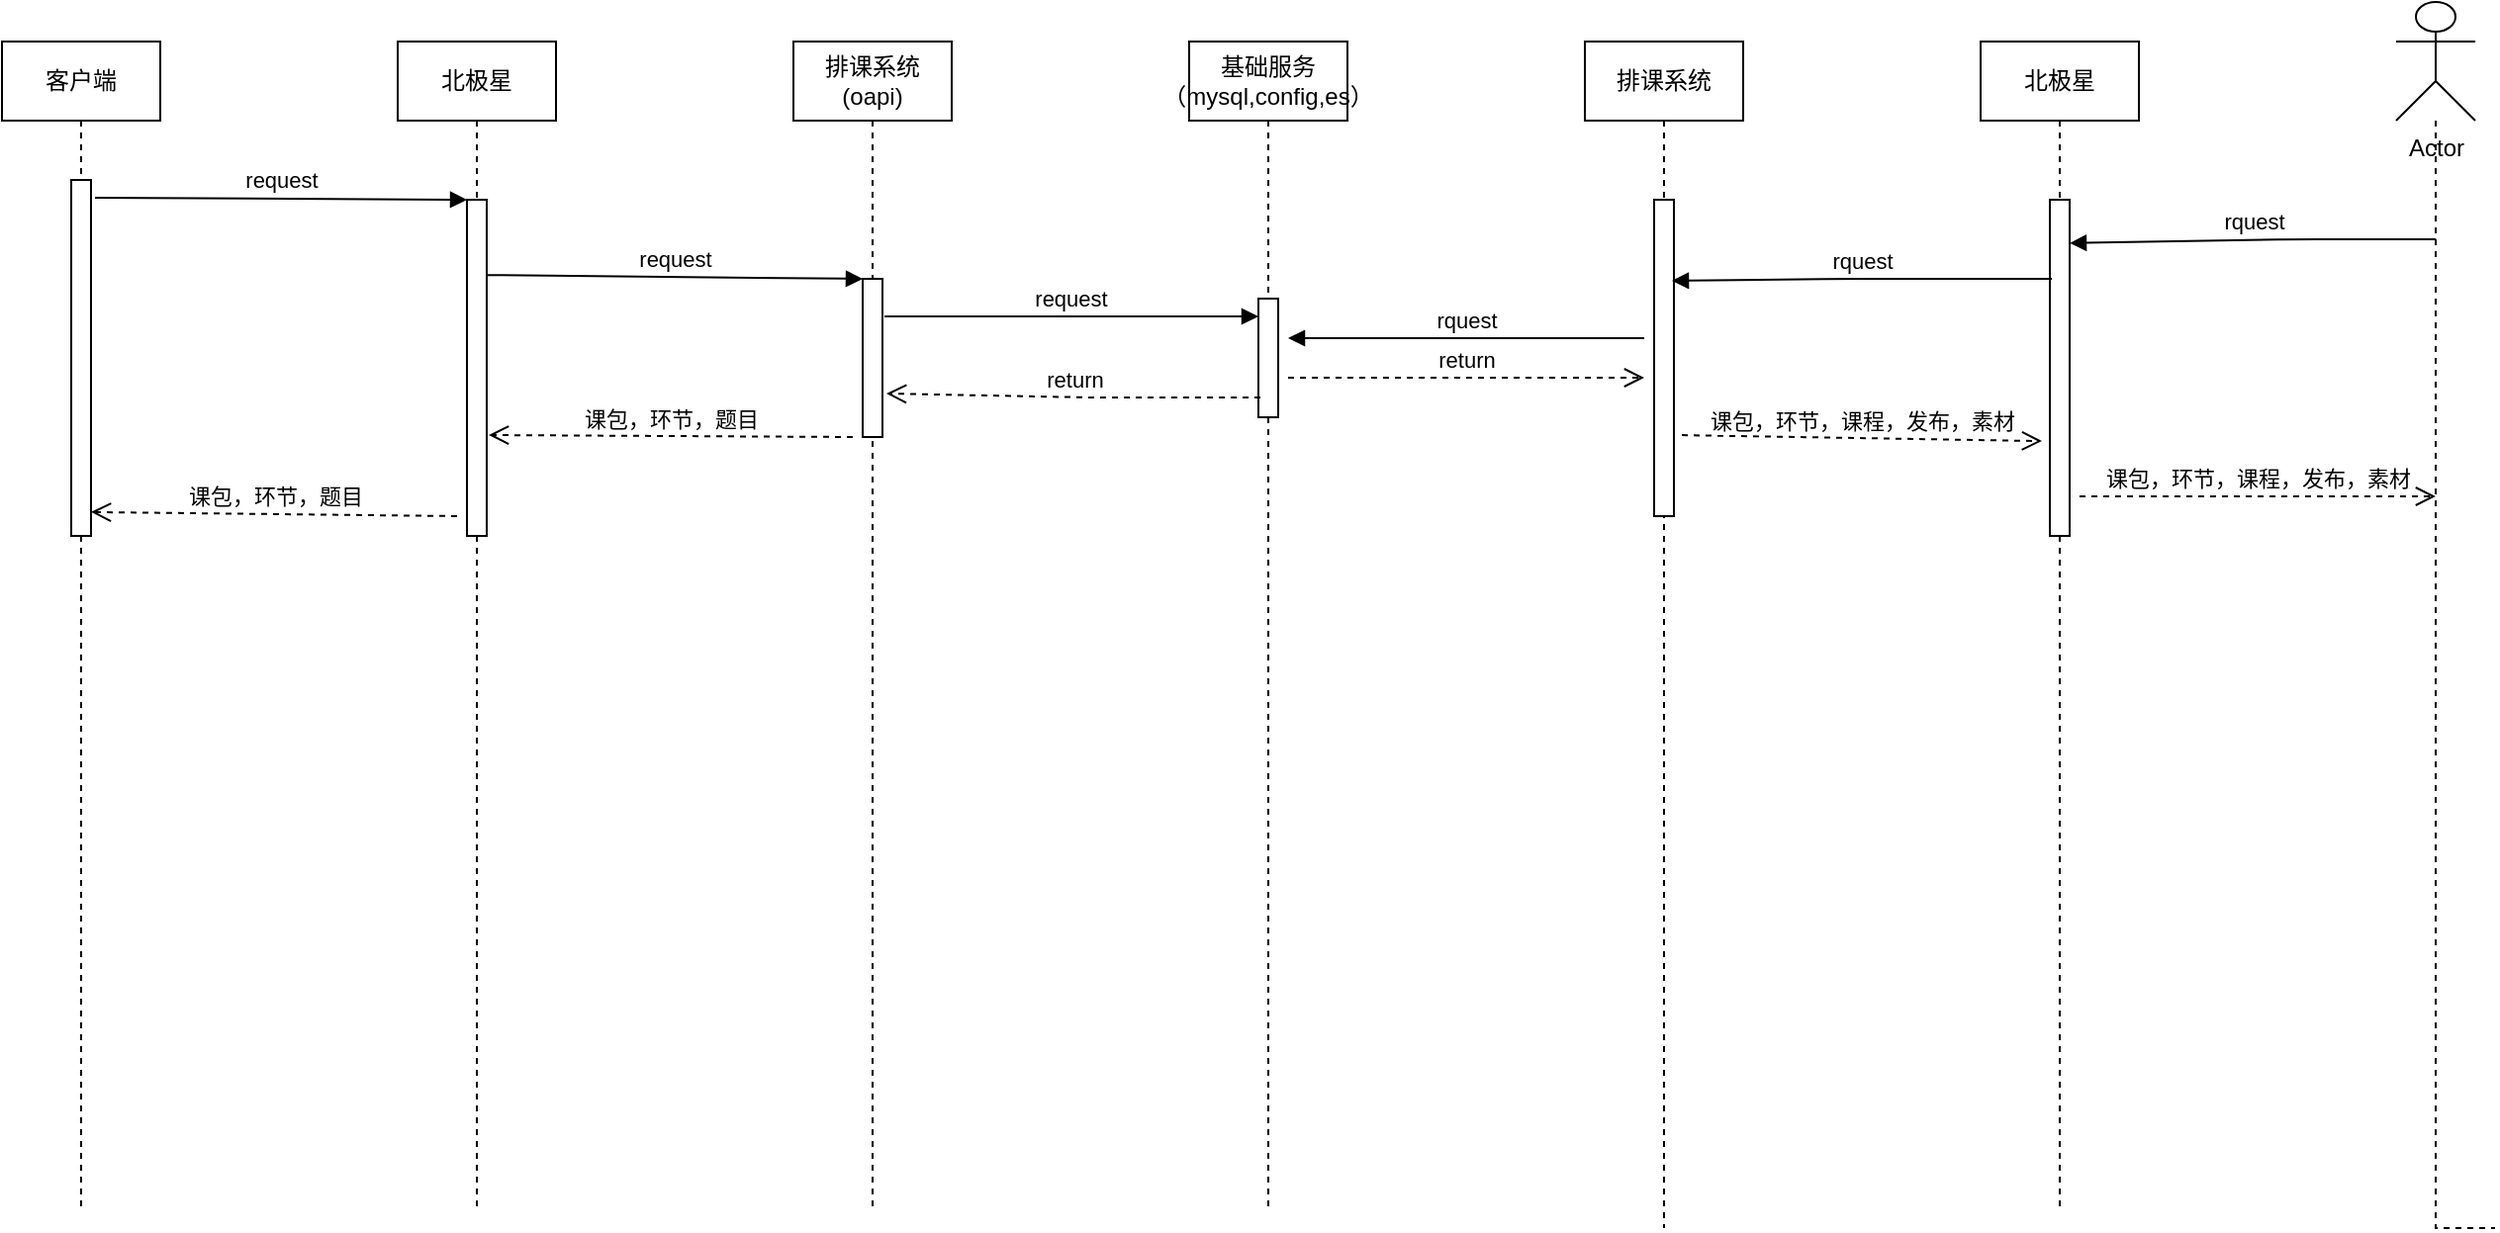 <mxfile version="15.0.4" type="github">
  <diagram id="ghLV4yELeile_UvhLKO8" name="第 1 页">
    <mxGraphModel dx="1426" dy="826" grid="1" gridSize="10" guides="1" tooltips="1" connect="1" arrows="1" fold="1" page="1" pageScale="1" pageWidth="3300" pageHeight="4681" math="0" shadow="0">
      <root>
        <mxCell id="0" />
        <mxCell id="1" parent="0" />
        <mxCell id="TW3ayAd9zp5wb1VsHEzT-1" value="客户端" style="shape=umlLifeline;perimeter=lifelinePerimeter;whiteSpace=wrap;html=1;container=1;collapsible=0;recursiveResize=0;outlineConnect=0;" vertex="1" parent="1">
          <mxGeometry x="40" y="40" width="80" height="590" as="geometry" />
        </mxCell>
        <mxCell id="TW3ayAd9zp5wb1VsHEzT-27" value="" style="html=1;points=[];perimeter=orthogonalPerimeter;" vertex="1" parent="TW3ayAd9zp5wb1VsHEzT-1">
          <mxGeometry x="35" y="70" width="10" height="180" as="geometry" />
        </mxCell>
        <mxCell id="TW3ayAd9zp5wb1VsHEzT-2" value="北极星" style="shape=umlLifeline;perimeter=lifelinePerimeter;whiteSpace=wrap;html=1;container=1;collapsible=0;recursiveResize=0;outlineConnect=0;" vertex="1" parent="1">
          <mxGeometry x="240" y="40" width="80" height="590" as="geometry" />
        </mxCell>
        <mxCell id="TW3ayAd9zp5wb1VsHEzT-4" value="" style="html=1;points=[];perimeter=orthogonalPerimeter;" vertex="1" parent="TW3ayAd9zp5wb1VsHEzT-2">
          <mxGeometry x="35" y="80" width="10" height="170" as="geometry" />
        </mxCell>
        <mxCell id="TW3ayAd9zp5wb1VsHEzT-3" value="排课系统(oapi)" style="shape=umlLifeline;perimeter=lifelinePerimeter;whiteSpace=wrap;html=1;container=1;collapsible=0;recursiveResize=0;outlineConnect=0;" vertex="1" parent="1">
          <mxGeometry x="440" y="40" width="80" height="590" as="geometry" />
        </mxCell>
        <mxCell id="TW3ayAd9zp5wb1VsHEzT-13" value="" style="html=1;points=[];perimeter=orthogonalPerimeter;" vertex="1" parent="TW3ayAd9zp5wb1VsHEzT-3">
          <mxGeometry x="35" y="120" width="10" height="80" as="geometry" />
        </mxCell>
        <mxCell id="TW3ayAd9zp5wb1VsHEzT-5" value="request" style="html=1;verticalAlign=bottom;endArrow=block;entryX=0;entryY=0;exitX=1.2;exitY=0.05;exitDx=0;exitDy=0;exitPerimeter=0;" edge="1" target="TW3ayAd9zp5wb1VsHEzT-4" parent="1" source="TW3ayAd9zp5wb1VsHEzT-27">
          <mxGeometry relative="1" as="geometry">
            <mxPoint x="90" y="120" as="sourcePoint" />
          </mxGeometry>
        </mxCell>
        <mxCell id="TW3ayAd9zp5wb1VsHEzT-9" value="基础服务（mysql,config,es）" style="shape=umlLifeline;perimeter=lifelinePerimeter;whiteSpace=wrap;html=1;container=1;collapsible=0;recursiveResize=0;outlineConnect=0;" vertex="1" parent="1">
          <mxGeometry x="640" y="40" width="80" height="590" as="geometry" />
        </mxCell>
        <mxCell id="TW3ayAd9zp5wb1VsHEzT-20" value="" style="html=1;points=[];perimeter=orthogonalPerimeter;" vertex="1" parent="TW3ayAd9zp5wb1VsHEzT-9">
          <mxGeometry x="35" y="130" width="10" height="60" as="geometry" />
        </mxCell>
        <mxCell id="TW3ayAd9zp5wb1VsHEzT-10" value="排课系统" style="shape=umlLifeline;perimeter=lifelinePerimeter;whiteSpace=wrap;html=1;container=1;collapsible=0;recursiveResize=0;outlineConnect=0;" vertex="1" parent="1">
          <mxGeometry x="840" y="40" width="80" height="600" as="geometry" />
        </mxCell>
        <mxCell id="TW3ayAd9zp5wb1VsHEzT-39" value="" style="html=1;points=[];perimeter=orthogonalPerimeter;" vertex="1" parent="TW3ayAd9zp5wb1VsHEzT-10">
          <mxGeometry x="35" y="80" width="10" height="160" as="geometry" />
        </mxCell>
        <mxCell id="TW3ayAd9zp5wb1VsHEzT-14" value="request" style="html=1;verticalAlign=bottom;endArrow=block;entryX=0;entryY=0;exitX=1;exitY=0.224;exitDx=0;exitDy=0;exitPerimeter=0;" edge="1" target="TW3ayAd9zp5wb1VsHEzT-13" parent="1" source="TW3ayAd9zp5wb1VsHEzT-4">
          <mxGeometry relative="1" as="geometry">
            <mxPoint x="290" y="160" as="sourcePoint" />
          </mxGeometry>
        </mxCell>
        <mxCell id="TW3ayAd9zp5wb1VsHEzT-17" value="课包，环节，题目" style="html=1;verticalAlign=bottom;endArrow=open;dashed=1;endSize=8;entryX=1.1;entryY=0.7;entryDx=0;entryDy=0;entryPerimeter=0;" edge="1" parent="1" target="TW3ayAd9zp5wb1VsHEzT-4">
          <mxGeometry relative="1" as="geometry">
            <mxPoint x="470" y="240" as="sourcePoint" />
            <mxPoint x="290" y="240" as="targetPoint" />
          </mxGeometry>
        </mxCell>
        <mxCell id="TW3ayAd9zp5wb1VsHEzT-18" value="课包，环节，题目" style="html=1;verticalAlign=bottom;endArrow=open;dashed=1;endSize=8;entryX=1;entryY=0.933;entryDx=0;entryDy=0;entryPerimeter=0;" edge="1" parent="1" target="TW3ayAd9zp5wb1VsHEzT-27">
          <mxGeometry relative="1" as="geometry">
            <mxPoint x="270" y="280" as="sourcePoint" />
            <mxPoint x="90" y="280" as="targetPoint" />
          </mxGeometry>
        </mxCell>
        <mxCell id="TW3ayAd9zp5wb1VsHEzT-19" value="return" style="html=1;verticalAlign=bottom;endArrow=open;dashed=1;endSize=8;entryX=1.2;entryY=0.725;entryDx=0;entryDy=0;entryPerimeter=0;" edge="1" parent="1" target="TW3ayAd9zp5wb1VsHEzT-13">
          <mxGeometry relative="1" as="geometry">
            <mxPoint x="676" y="220" as="sourcePoint" />
            <mxPoint x="500" y="220" as="targetPoint" />
            <Array as="points">
              <mxPoint x="590" y="220" />
            </Array>
          </mxGeometry>
        </mxCell>
        <mxCell id="TW3ayAd9zp5wb1VsHEzT-16" value="request" style="html=1;verticalAlign=bottom;endArrow=block;exitX=1.1;exitY=0.238;exitDx=0;exitDy=0;exitPerimeter=0;entryX=0;entryY=0.15;entryDx=0;entryDy=0;entryPerimeter=0;" edge="1" parent="1" source="TW3ayAd9zp5wb1VsHEzT-13" target="TW3ayAd9zp5wb1VsHEzT-20">
          <mxGeometry width="80" relative="1" as="geometry">
            <mxPoint x="500" y="170" as="sourcePoint" />
            <mxPoint x="670" y="179" as="targetPoint" />
            <Array as="points">
              <mxPoint x="580" y="179" />
            </Array>
          </mxGeometry>
        </mxCell>
        <mxCell id="TW3ayAd9zp5wb1VsHEzT-26" style="edgeStyle=orthogonalEdgeStyle;rounded=0;orthogonalLoop=1;jettySize=auto;html=1;dashed=1;endArrow=none;endFill=0;" edge="1" parent="1" source="TW3ayAd9zp5wb1VsHEzT-25">
          <mxGeometry relative="1" as="geometry">
            <mxPoint x="1300" y="640" as="targetPoint" />
            <Array as="points">
              <mxPoint x="1300" y="640" />
            </Array>
          </mxGeometry>
        </mxCell>
        <mxCell id="TW3ayAd9zp5wb1VsHEzT-25" value="Actor" style="shape=umlActor;verticalLabelPosition=bottom;verticalAlign=top;html=1;" vertex="1" parent="1">
          <mxGeometry x="1250" y="20" width="40" height="60" as="geometry" />
        </mxCell>
        <mxCell id="TW3ayAd9zp5wb1VsHEzT-45" value="rquest" style="html=1;verticalAlign=bottom;endArrow=block;" edge="1" parent="1">
          <mxGeometry relative="1" as="geometry">
            <mxPoint x="870" y="190" as="sourcePoint" />
            <mxPoint x="690" y="190" as="targetPoint" />
            <Array as="points">
              <mxPoint x="770" y="190" />
            </Array>
          </mxGeometry>
        </mxCell>
        <mxCell id="TW3ayAd9zp5wb1VsHEzT-46" value="return" style="html=1;verticalAlign=bottom;endArrow=open;dashed=1;endSize=8;" edge="1" parent="1">
          <mxGeometry relative="1" as="geometry">
            <mxPoint x="870" y="210" as="targetPoint" />
            <mxPoint x="690" y="210" as="sourcePoint" />
            <Array as="points">
              <mxPoint x="770" y="210" />
            </Array>
          </mxGeometry>
        </mxCell>
        <mxCell id="TW3ayAd9zp5wb1VsHEzT-47" value="北极星" style="shape=umlLifeline;perimeter=lifelinePerimeter;whiteSpace=wrap;html=1;container=1;collapsible=0;recursiveResize=0;outlineConnect=0;" vertex="1" parent="1">
          <mxGeometry x="1040" y="40" width="80" height="590" as="geometry" />
        </mxCell>
        <mxCell id="TW3ayAd9zp5wb1VsHEzT-48" value="" style="html=1;points=[];perimeter=orthogonalPerimeter;" vertex="1" parent="TW3ayAd9zp5wb1VsHEzT-47">
          <mxGeometry x="35" y="80" width="10" height="170" as="geometry" />
        </mxCell>
        <mxCell id="TW3ayAd9zp5wb1VsHEzT-40" value="rquest" style="html=1;verticalAlign=bottom;endArrow=block;" edge="1" parent="1">
          <mxGeometry relative="1" as="geometry">
            <mxPoint x="1076" y="160" as="sourcePoint" />
            <mxPoint x="884" y="161" as="targetPoint" />
            <Array as="points">
              <mxPoint x="970" y="160" />
            </Array>
          </mxGeometry>
        </mxCell>
        <mxCell id="TW3ayAd9zp5wb1VsHEzT-41" value="课包，环节，课程，发布，素材" style="html=1;verticalAlign=bottom;endArrow=open;dashed=1;endSize=8;entryX=-0.4;entryY=0.718;entryDx=0;entryDy=0;entryPerimeter=0;exitX=1.4;exitY=0.744;exitDx=0;exitDy=0;exitPerimeter=0;" edge="1" source="TW3ayAd9zp5wb1VsHEzT-39" parent="1" target="TW3ayAd9zp5wb1VsHEzT-48">
          <mxGeometry relative="1" as="geometry">
            <mxPoint x="1080" y="272" as="targetPoint" />
          </mxGeometry>
        </mxCell>
        <mxCell id="TW3ayAd9zp5wb1VsHEzT-52" value="rquest" style="html=1;verticalAlign=bottom;endArrow=block;entryX=1;entryY=0.129;entryDx=0;entryDy=0;entryPerimeter=0;" edge="1" parent="1" target="TW3ayAd9zp5wb1VsHEzT-48">
          <mxGeometry relative="1" as="geometry">
            <mxPoint x="1270" y="140" as="sourcePoint" />
            <mxPoint x="894" y="171" as="targetPoint" />
            <Array as="points">
              <mxPoint x="1200" y="140" />
            </Array>
          </mxGeometry>
        </mxCell>
        <mxCell id="TW3ayAd9zp5wb1VsHEzT-53" value="课包，环节，课程，发布，素材" style="html=1;verticalAlign=bottom;endArrow=open;dashed=1;endSize=8;" edge="1" parent="1">
          <mxGeometry relative="1" as="geometry">
            <mxPoint x="1270" y="270" as="targetPoint" />
            <mxPoint x="1090" y="270" as="sourcePoint" />
          </mxGeometry>
        </mxCell>
      </root>
    </mxGraphModel>
  </diagram>
</mxfile>
